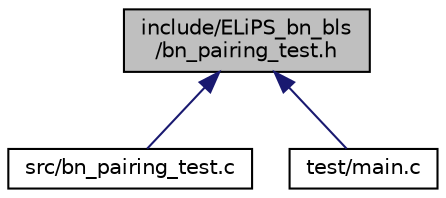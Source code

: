 digraph "include/ELiPS_bn_bls/bn_pairing_test.h"
{
  edge [fontname="Helvetica",fontsize="10",labelfontname="Helvetica",labelfontsize="10"];
  node [fontname="Helvetica",fontsize="10",shape=record];
  Node35 [label="include/ELiPS_bn_bls\l/bn_pairing_test.h",height=0.2,width=0.4,color="black", fillcolor="grey75", style="filled", fontcolor="black"];
  Node35 -> Node36 [dir="back",color="midnightblue",fontsize="10",style="solid"];
  Node36 [label="src/bn_pairing_test.c",height=0.2,width=0.4,color="black", fillcolor="white", style="filled",URL="$bn__pairing__test_8c.html"];
  Node35 -> Node37 [dir="back",color="midnightblue",fontsize="10",style="solid"];
  Node37 [label="test/main.c",height=0.2,width=0.4,color="black", fillcolor="white", style="filled",URL="$main_8c.html"];
}
